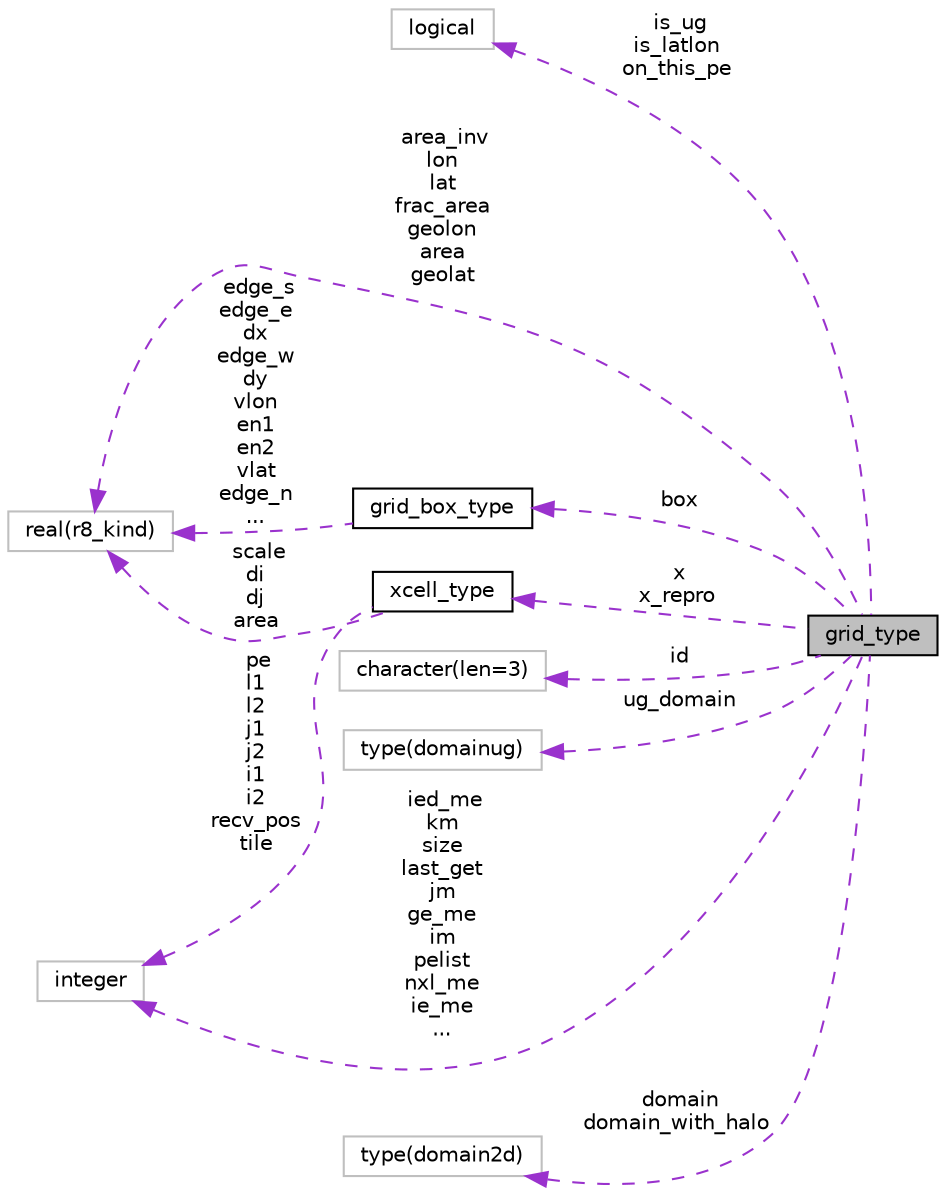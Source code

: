 digraph "grid_type"
{
 // INTERACTIVE_SVG=YES
 // LATEX_PDF_SIZE
  edge [fontname="Helvetica",fontsize="10",labelfontname="Helvetica",labelfontsize="10"];
  node [fontname="Helvetica",fontsize="10",shape=record];
  rankdir="LR";
  Node1 [label="grid_type",height=0.2,width=0.4,color="black", fillcolor="grey75", style="filled", fontcolor="black",tooltip="Private type to hold all data needed from given grid for an exchange grid."];
  Node2 -> Node1 [dir="back",color="darkorchid3",fontsize="10",style="dashed",label=" is_ug\nis_latlon\non_this_pe" ,fontname="Helvetica"];
  Node2 [label="logical",height=0.2,width=0.4,color="grey75", fillcolor="white", style="filled",tooltip=" "];
  Node3 -> Node1 [dir="back",color="darkorchid3",fontsize="10",style="dashed",label=" x\nx_repro" ,fontname="Helvetica"];
  Node3 [label="xcell_type",height=0.2,width=0.4,color="black", fillcolor="white", style="filled",URL="$group__xgrid__mod.html#structxgrid__mod_1_1xcell__type",tooltip="Private type for cell indices and data in the exchange grid."];
  Node4 -> Node3 [dir="back",color="darkorchid3",fontsize="10",style="dashed",label=" scale\ndi\ndj\narea" ,fontname="Helvetica"];
  Node4 [label="real(r8_kind)",height=0.2,width=0.4,color="grey75", fillcolor="white", style="filled",tooltip=" "];
  Node5 -> Node3 [dir="back",color="darkorchid3",fontsize="10",style="dashed",label=" pe\nl1\nl2\nj1\nj2\ni1\ni2\nrecv_pos\ntile" ,fontname="Helvetica"];
  Node5 [label="integer",height=0.2,width=0.4,color="grey75", fillcolor="white", style="filled",tooltip=" "];
  Node6 -> Node1 [dir="back",color="darkorchid3",fontsize="10",style="dashed",label=" id" ,fontname="Helvetica"];
  Node6 [label="character(len=3)",height=0.2,width=0.4,color="grey75", fillcolor="white", style="filled",tooltip=" "];
  Node7 -> Node1 [dir="back",color="darkorchid3",fontsize="10",style="dashed",label=" ug_domain" ,fontname="Helvetica"];
  Node7 [label="type(domainug)",height=0.2,width=0.4,color="grey75", fillcolor="white", style="filled",tooltip=" "];
  Node8 -> Node1 [dir="back",color="darkorchid3",fontsize="10",style="dashed",label=" box" ,fontname="Helvetica"];
  Node8 [label="grid_box_type",height=0.2,width=0.4,color="black", fillcolor="white", style="filled",URL="$group__xgrid__mod.html#structxgrid__mod_1_1grid__box__type",tooltip="Type to hold pointers for grid boxes."];
  Node4 -> Node8 [dir="back",color="darkorchid3",fontsize="10",style="dashed",label=" edge_s\nedge_e\ndx\nedge_w\ndy\nvlon\nen1\nen2\nvlat\nedge_n\n..." ,fontname="Helvetica"];
  Node4 -> Node1 [dir="back",color="darkorchid3",fontsize="10",style="dashed",label=" area_inv\nlon\nlat\nfrac_area\ngeolon\narea\ngeolat" ,fontname="Helvetica"];
  Node5 -> Node1 [dir="back",color="darkorchid3",fontsize="10",style="dashed",label=" ied_me\nkm\nsize\nlast_get\njm\nge_me\nim\npelist\nnxl_me\nie_me\n..." ,fontname="Helvetica"];
  Node9 -> Node1 [dir="back",color="darkorchid3",fontsize="10",style="dashed",label=" domain\ndomain_with_halo" ,fontname="Helvetica"];
  Node9 [label="type(domain2d)",height=0.2,width=0.4,color="grey75", fillcolor="white", style="filled",tooltip=" "];
}
